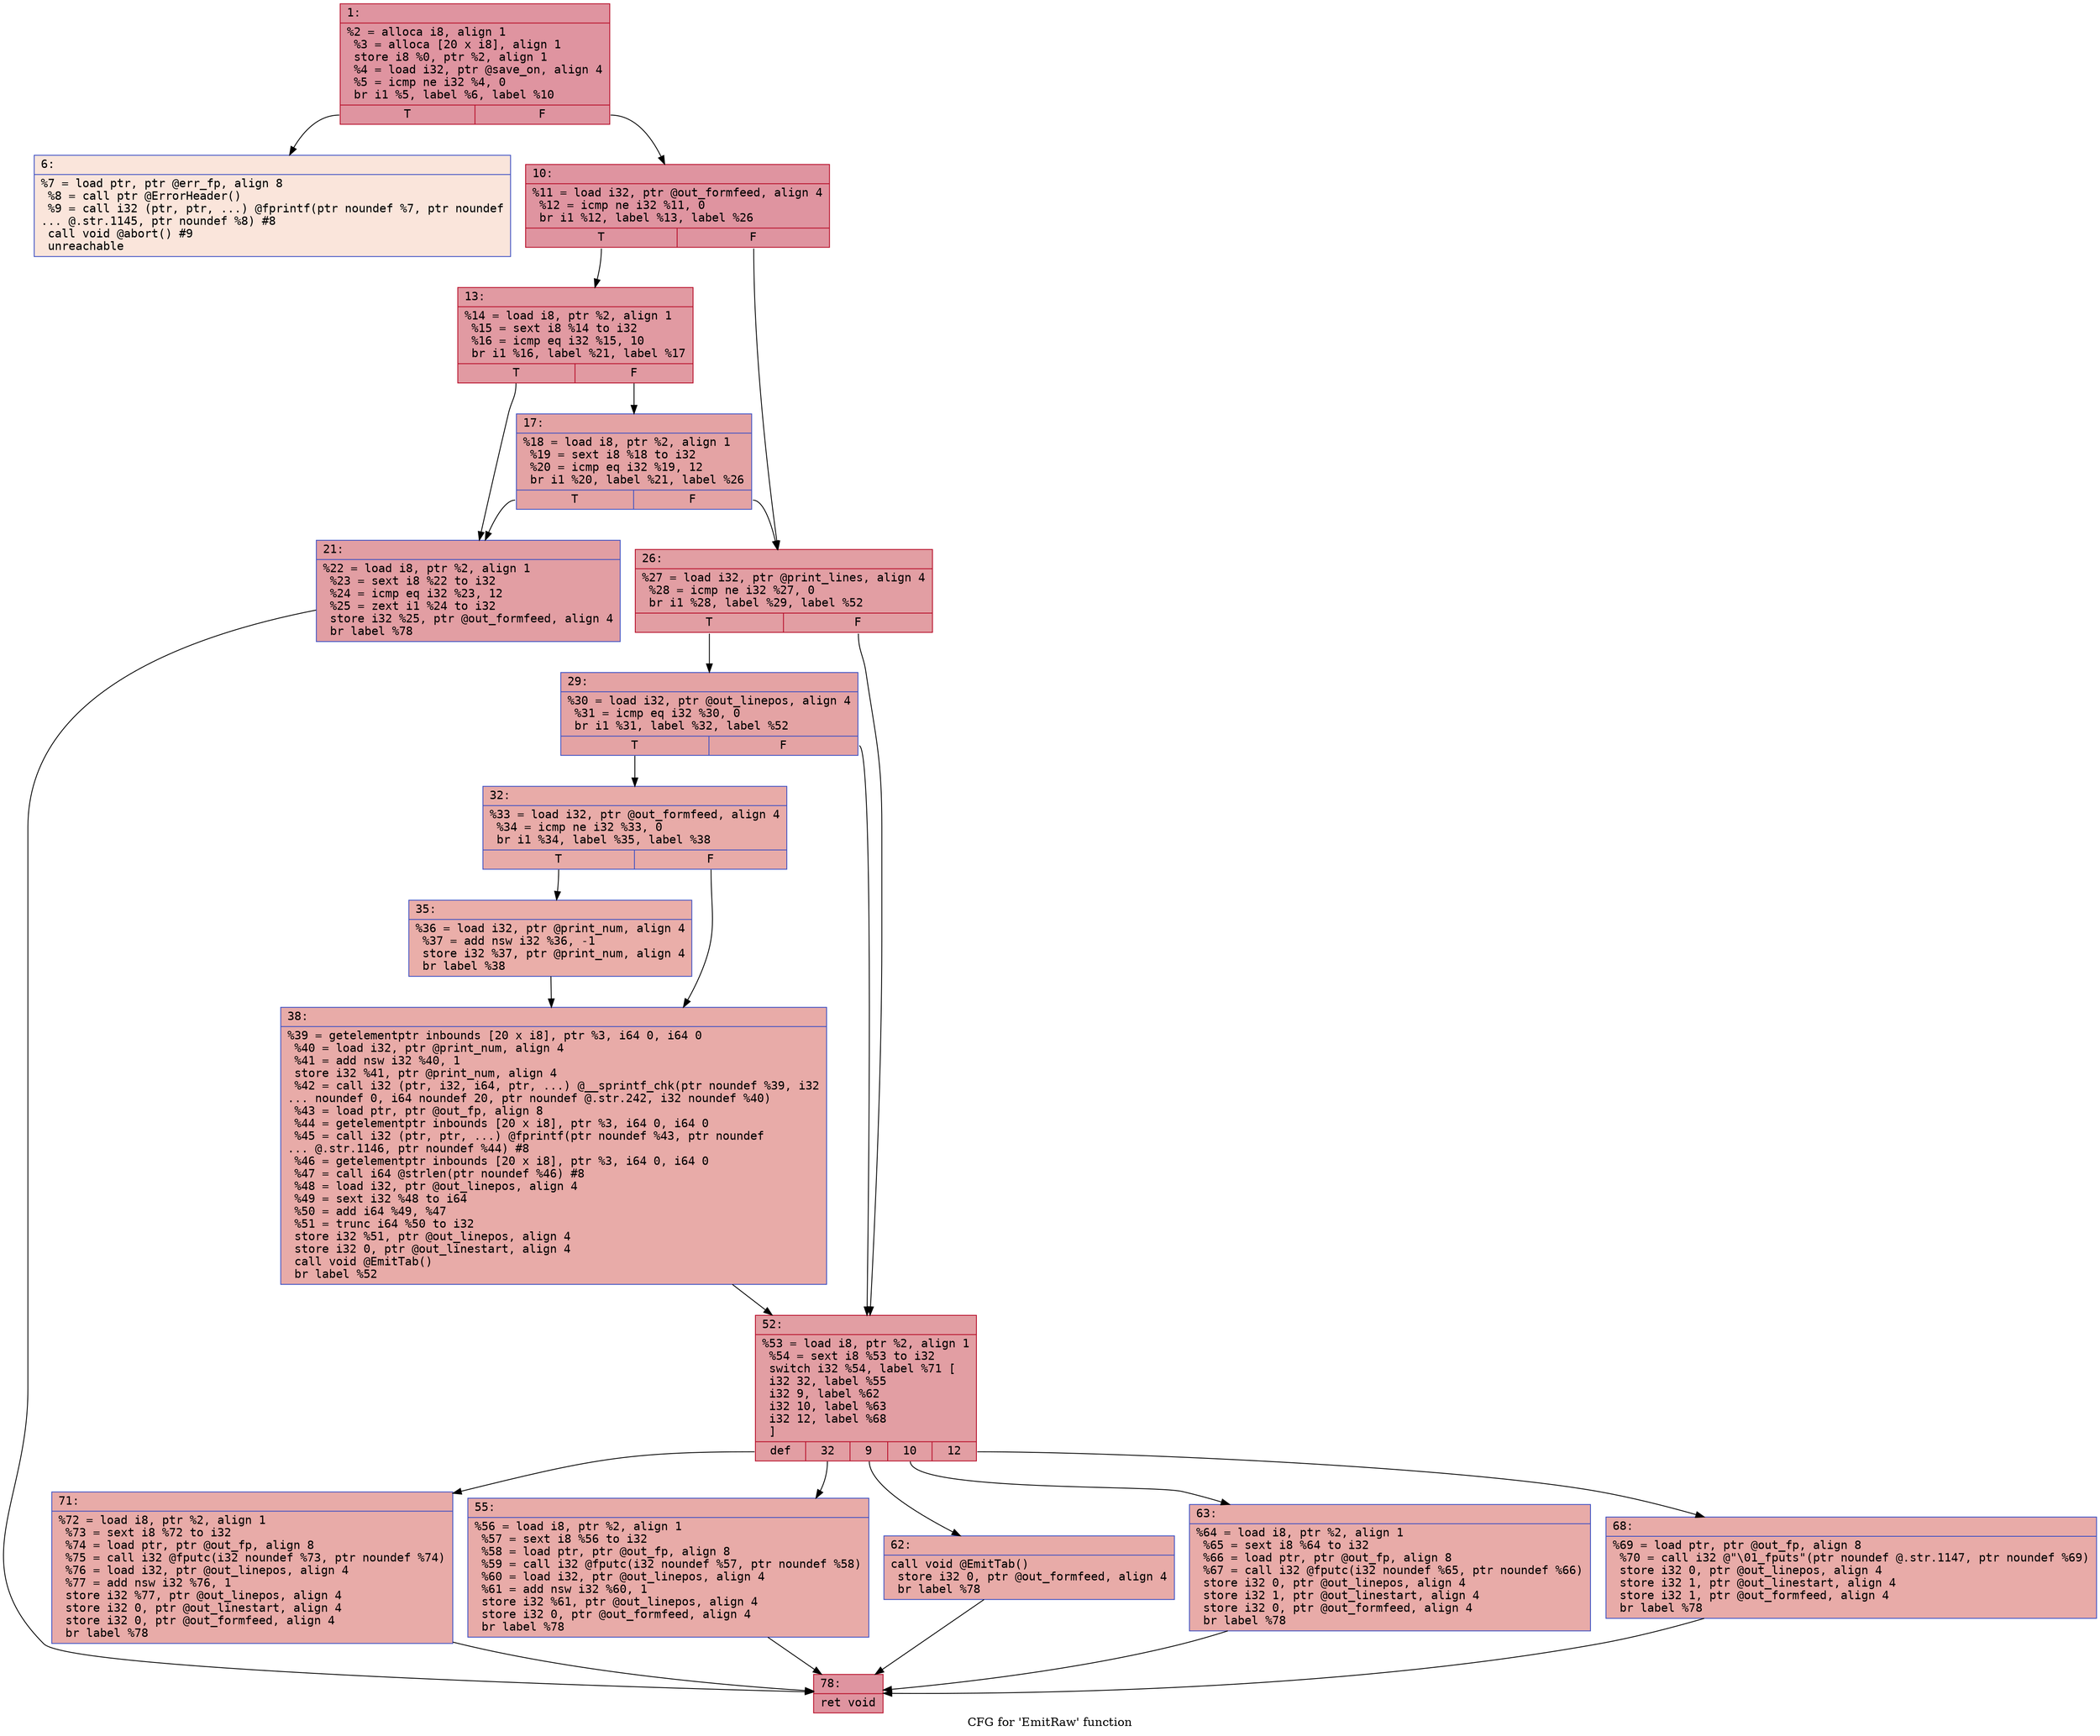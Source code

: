 digraph "CFG for 'EmitRaw' function" {
	label="CFG for 'EmitRaw' function";

	Node0x6000005a05f0 [shape=record,color="#b70d28ff", style=filled, fillcolor="#b70d2870" fontname="Courier",label="{1:\l|  %2 = alloca i8, align 1\l  %3 = alloca [20 x i8], align 1\l  store i8 %0, ptr %2, align 1\l  %4 = load i32, ptr @save_on, align 4\l  %5 = icmp ne i32 %4, 0\l  br i1 %5, label %6, label %10\l|{<s0>T|<s1>F}}"];
	Node0x6000005a05f0:s0 -> Node0x6000005a0640[tooltip="1 -> 6\nProbability 0.00%" ];
	Node0x6000005a05f0:s1 -> Node0x6000005a0690[tooltip="1 -> 10\nProbability 100.00%" ];
	Node0x6000005a0640 [shape=record,color="#3d50c3ff", style=filled, fillcolor="#f4c5ad70" fontname="Courier",label="{6:\l|  %7 = load ptr, ptr @err_fp, align 8\l  %8 = call ptr @ErrorHeader()\l  %9 = call i32 (ptr, ptr, ...) @fprintf(ptr noundef %7, ptr noundef\l... @.str.1145, ptr noundef %8) #8\l  call void @abort() #9\l  unreachable\l}"];
	Node0x6000005a0690 [shape=record,color="#b70d28ff", style=filled, fillcolor="#b70d2870" fontname="Courier",label="{10:\l|  %11 = load i32, ptr @out_formfeed, align 4\l  %12 = icmp ne i32 %11, 0\l  br i1 %12, label %13, label %26\l|{<s0>T|<s1>F}}"];
	Node0x6000005a0690:s0 -> Node0x6000005a06e0[tooltip="10 -> 13\nProbability 62.50%" ];
	Node0x6000005a0690:s1 -> Node0x6000005a07d0[tooltip="10 -> 26\nProbability 37.50%" ];
	Node0x6000005a06e0 [shape=record,color="#b70d28ff", style=filled, fillcolor="#bb1b2c70" fontname="Courier",label="{13:\l|  %14 = load i8, ptr %2, align 1\l  %15 = sext i8 %14 to i32\l  %16 = icmp eq i32 %15, 10\l  br i1 %16, label %21, label %17\l|{<s0>T|<s1>F}}"];
	Node0x6000005a06e0:s0 -> Node0x6000005a0780[tooltip="13 -> 21\nProbability 50.00%" ];
	Node0x6000005a06e0:s1 -> Node0x6000005a0730[tooltip="13 -> 17\nProbability 50.00%" ];
	Node0x6000005a0730 [shape=record,color="#3d50c3ff", style=filled, fillcolor="#c32e3170" fontname="Courier",label="{17:\l|  %18 = load i8, ptr %2, align 1\l  %19 = sext i8 %18 to i32\l  %20 = icmp eq i32 %19, 12\l  br i1 %20, label %21, label %26\l|{<s0>T|<s1>F}}"];
	Node0x6000005a0730:s0 -> Node0x6000005a0780[tooltip="17 -> 21\nProbability 50.00%" ];
	Node0x6000005a0730:s1 -> Node0x6000005a07d0[tooltip="17 -> 26\nProbability 50.00%" ];
	Node0x6000005a0780 [shape=record,color="#3d50c3ff", style=filled, fillcolor="#be242e70" fontname="Courier",label="{21:\l|  %22 = load i8, ptr %2, align 1\l  %23 = sext i8 %22 to i32\l  %24 = icmp eq i32 %23, 12\l  %25 = zext i1 %24 to i32\l  store i32 %25, ptr @out_formfeed, align 4\l  br label %78\l}"];
	Node0x6000005a0780 -> Node0x6000005a0b40[tooltip="21 -> 78\nProbability 100.00%" ];
	Node0x6000005a07d0 [shape=record,color="#b70d28ff", style=filled, fillcolor="#be242e70" fontname="Courier",label="{26:\l|  %27 = load i32, ptr @print_lines, align 4\l  %28 = icmp ne i32 %27, 0\l  br i1 %28, label %29, label %52\l|{<s0>T|<s1>F}}"];
	Node0x6000005a07d0:s0 -> Node0x6000005a0820[tooltip="26 -> 29\nProbability 62.50%" ];
	Node0x6000005a07d0:s1 -> Node0x6000005a0960[tooltip="26 -> 52\nProbability 37.50%" ];
	Node0x6000005a0820 [shape=record,color="#3d50c3ff", style=filled, fillcolor="#c32e3170" fontname="Courier",label="{29:\l|  %30 = load i32, ptr @out_linepos, align 4\l  %31 = icmp eq i32 %30, 0\l  br i1 %31, label %32, label %52\l|{<s0>T|<s1>F}}"];
	Node0x6000005a0820:s0 -> Node0x6000005a0870[tooltip="29 -> 32\nProbability 37.50%" ];
	Node0x6000005a0820:s1 -> Node0x6000005a0960[tooltip="29 -> 52\nProbability 62.50%" ];
	Node0x6000005a0870 [shape=record,color="#3d50c3ff", style=filled, fillcolor="#cc403a70" fontname="Courier",label="{32:\l|  %33 = load i32, ptr @out_formfeed, align 4\l  %34 = icmp ne i32 %33, 0\l  br i1 %34, label %35, label %38\l|{<s0>T|<s1>F}}"];
	Node0x6000005a0870:s0 -> Node0x6000005a08c0[tooltip="32 -> 35\nProbability 62.50%" ];
	Node0x6000005a0870:s1 -> Node0x6000005a0910[tooltip="32 -> 38\nProbability 37.50%" ];
	Node0x6000005a08c0 [shape=record,color="#3d50c3ff", style=filled, fillcolor="#d0473d70" fontname="Courier",label="{35:\l|  %36 = load i32, ptr @print_num, align 4\l  %37 = add nsw i32 %36, -1\l  store i32 %37, ptr @print_num, align 4\l  br label %38\l}"];
	Node0x6000005a08c0 -> Node0x6000005a0910[tooltip="35 -> 38\nProbability 100.00%" ];
	Node0x6000005a0910 [shape=record,color="#3d50c3ff", style=filled, fillcolor="#cc403a70" fontname="Courier",label="{38:\l|  %39 = getelementptr inbounds [20 x i8], ptr %3, i64 0, i64 0\l  %40 = load i32, ptr @print_num, align 4\l  %41 = add nsw i32 %40, 1\l  store i32 %41, ptr @print_num, align 4\l  %42 = call i32 (ptr, i32, i64, ptr, ...) @__sprintf_chk(ptr noundef %39, i32\l... noundef 0, i64 noundef 20, ptr noundef @.str.242, i32 noundef %40)\l  %43 = load ptr, ptr @out_fp, align 8\l  %44 = getelementptr inbounds [20 x i8], ptr %3, i64 0, i64 0\l  %45 = call i32 (ptr, ptr, ...) @fprintf(ptr noundef %43, ptr noundef\l... @.str.1146, ptr noundef %44) #8\l  %46 = getelementptr inbounds [20 x i8], ptr %3, i64 0, i64 0\l  %47 = call i64 @strlen(ptr noundef %46) #8\l  %48 = load i32, ptr @out_linepos, align 4\l  %49 = sext i32 %48 to i64\l  %50 = add i64 %49, %47\l  %51 = trunc i64 %50 to i32\l  store i32 %51, ptr @out_linepos, align 4\l  store i32 0, ptr @out_linestart, align 4\l  call void @EmitTab()\l  br label %52\l}"];
	Node0x6000005a0910 -> Node0x6000005a0960[tooltip="38 -> 52\nProbability 100.00%" ];
	Node0x6000005a0960 [shape=record,color="#b70d28ff", style=filled, fillcolor="#be242e70" fontname="Courier",label="{52:\l|  %53 = load i8, ptr %2, align 1\l  %54 = sext i8 %53 to i32\l  switch i32 %54, label %71 [\l    i32 32, label %55\l    i32 9, label %62\l    i32 10, label %63\l    i32 12, label %68\l  ]\l|{<s0>def|<s1>32|<s2>9|<s3>10|<s4>12}}"];
	Node0x6000005a0960:s0 -> Node0x6000005a0af0[tooltip="52 -> 71\nProbability 20.00%" ];
	Node0x6000005a0960:s1 -> Node0x6000005a09b0[tooltip="52 -> 55\nProbability 20.00%" ];
	Node0x6000005a0960:s2 -> Node0x6000005a0a00[tooltip="52 -> 62\nProbability 20.00%" ];
	Node0x6000005a0960:s3 -> Node0x6000005a0a50[tooltip="52 -> 63\nProbability 20.00%" ];
	Node0x6000005a0960:s4 -> Node0x6000005a0aa0[tooltip="52 -> 68\nProbability 20.00%" ];
	Node0x6000005a09b0 [shape=record,color="#3d50c3ff", style=filled, fillcolor="#cc403a70" fontname="Courier",label="{55:\l|  %56 = load i8, ptr %2, align 1\l  %57 = sext i8 %56 to i32\l  %58 = load ptr, ptr @out_fp, align 8\l  %59 = call i32 @fputc(i32 noundef %57, ptr noundef %58)\l  %60 = load i32, ptr @out_linepos, align 4\l  %61 = add nsw i32 %60, 1\l  store i32 %61, ptr @out_linepos, align 4\l  store i32 0, ptr @out_formfeed, align 4\l  br label %78\l}"];
	Node0x6000005a09b0 -> Node0x6000005a0b40[tooltip="55 -> 78\nProbability 100.00%" ];
	Node0x6000005a0a00 [shape=record,color="#3d50c3ff", style=filled, fillcolor="#cc403a70" fontname="Courier",label="{62:\l|  call void @EmitTab()\l  store i32 0, ptr @out_formfeed, align 4\l  br label %78\l}"];
	Node0x6000005a0a00 -> Node0x6000005a0b40[tooltip="62 -> 78\nProbability 100.00%" ];
	Node0x6000005a0a50 [shape=record,color="#3d50c3ff", style=filled, fillcolor="#cc403a70" fontname="Courier",label="{63:\l|  %64 = load i8, ptr %2, align 1\l  %65 = sext i8 %64 to i32\l  %66 = load ptr, ptr @out_fp, align 8\l  %67 = call i32 @fputc(i32 noundef %65, ptr noundef %66)\l  store i32 0, ptr @out_linepos, align 4\l  store i32 1, ptr @out_linestart, align 4\l  store i32 0, ptr @out_formfeed, align 4\l  br label %78\l}"];
	Node0x6000005a0a50 -> Node0x6000005a0b40[tooltip="63 -> 78\nProbability 100.00%" ];
	Node0x6000005a0aa0 [shape=record,color="#3d50c3ff", style=filled, fillcolor="#cc403a70" fontname="Courier",label="{68:\l|  %69 = load ptr, ptr @out_fp, align 8\l  %70 = call i32 @\"\\01_fputs\"(ptr noundef @.str.1147, ptr noundef %69)\l  store i32 0, ptr @out_linepos, align 4\l  store i32 1, ptr @out_linestart, align 4\l  store i32 1, ptr @out_formfeed, align 4\l  br label %78\l}"];
	Node0x6000005a0aa0 -> Node0x6000005a0b40[tooltip="68 -> 78\nProbability 100.00%" ];
	Node0x6000005a0af0 [shape=record,color="#3d50c3ff", style=filled, fillcolor="#cc403a70" fontname="Courier",label="{71:\l|  %72 = load i8, ptr %2, align 1\l  %73 = sext i8 %72 to i32\l  %74 = load ptr, ptr @out_fp, align 8\l  %75 = call i32 @fputc(i32 noundef %73, ptr noundef %74)\l  %76 = load i32, ptr @out_linepos, align 4\l  %77 = add nsw i32 %76, 1\l  store i32 %77, ptr @out_linepos, align 4\l  store i32 0, ptr @out_linestart, align 4\l  store i32 0, ptr @out_formfeed, align 4\l  br label %78\l}"];
	Node0x6000005a0af0 -> Node0x6000005a0b40[tooltip="71 -> 78\nProbability 100.00%" ];
	Node0x6000005a0b40 [shape=record,color="#b70d28ff", style=filled, fillcolor="#b70d2870" fontname="Courier",label="{78:\l|  ret void\l}"];
}
